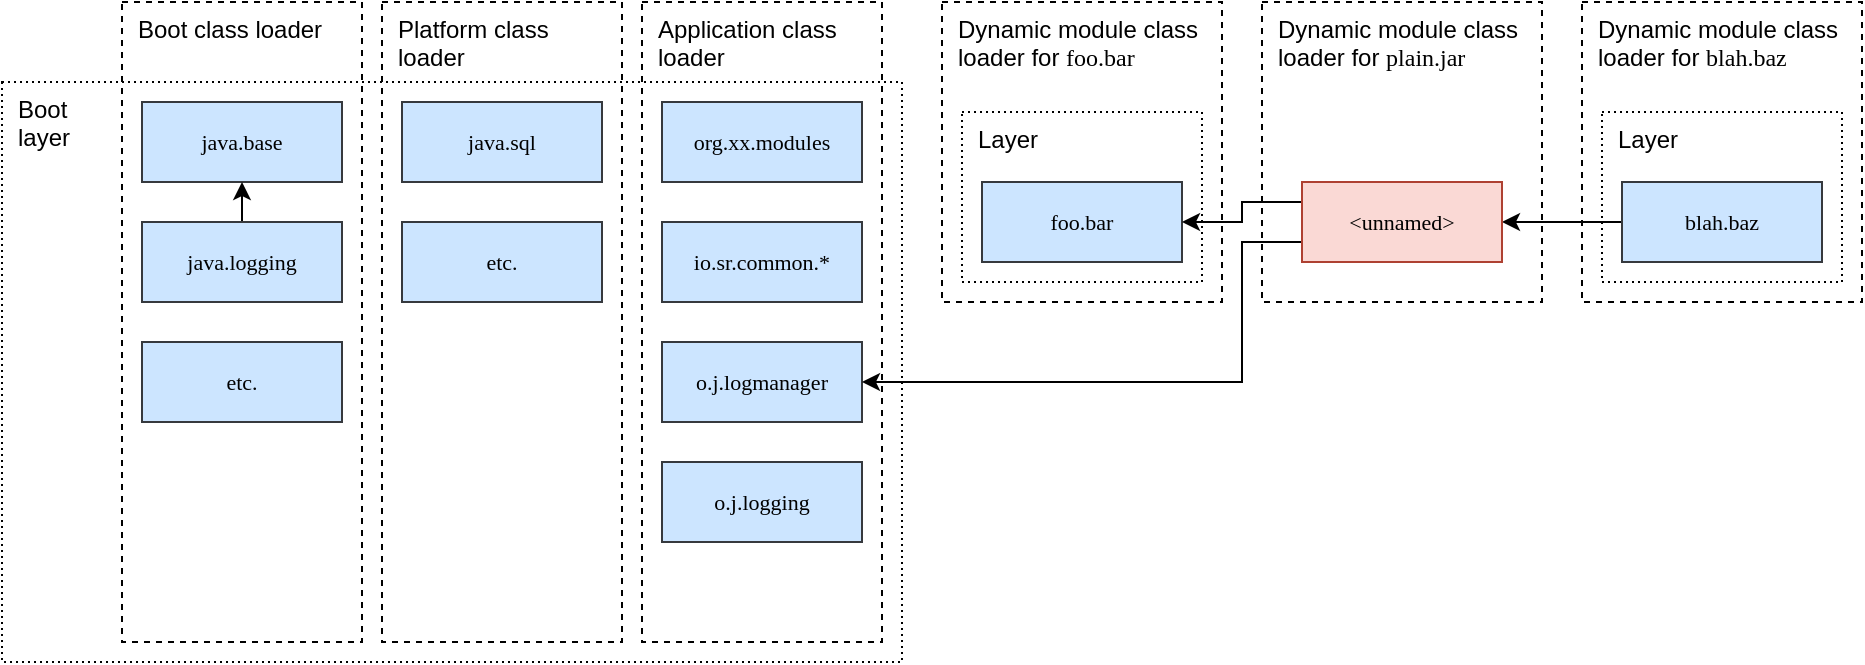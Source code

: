 <mxfile version="24.8.9">
  <diagram name="Page-1" id="qP_2tnTI7hZG0YGUCF7K">
    <mxGraphModel dx="1129" dy="714" grid="1" gridSize="10" guides="1" tooltips="1" connect="1" arrows="1" fold="1" page="1" pageScale="1" pageWidth="1100" pageHeight="850" math="0" shadow="0">
      <root>
        <mxCell id="0" />
        <mxCell id="1" parent="0" />
        <mxCell id="oSou-K76hDV_5S_J-PpW-50" value="Platform class loader" style="rounded=0;whiteSpace=wrap;html=1;fillColor=none;verticalAlign=top;dashed=1;align=left;spacingLeft=6;" vertex="1" parent="1">
          <mxGeometry x="210" y="30" width="120" height="320" as="geometry" />
        </mxCell>
        <mxCell id="oSou-K76hDV_5S_J-PpW-42" value="Boot class loader" style="rounded=0;whiteSpace=wrap;html=1;fillColor=none;verticalAlign=top;dashed=1;align=left;spacingLeft=6;" vertex="1" parent="1">
          <mxGeometry x="80" y="30" width="120" height="320" as="geometry" />
        </mxCell>
        <mxCell id="oSou-K76hDV_5S_J-PpW-53" value="Boot&lt;div&gt;layer&lt;/div&gt;" style="rounded=0;whiteSpace=wrap;html=1;dashed=1;dashPattern=1 2;align=left;verticalAlign=top;fillColor=none;spacingLeft=6;" vertex="1" parent="1">
          <mxGeometry x="20" y="70" width="450" height="290" as="geometry" />
        </mxCell>
        <mxCell id="oSou-K76hDV_5S_J-PpW-43" value="&lt;font&gt;java.base&lt;/font&gt;" style="rounded=0;whiteSpace=wrap;html=1;fontFamily=Verdana;fillColor=#cce5ff;strokeColor=#36393d;fontSize=11;" vertex="1" parent="1">
          <mxGeometry x="90" y="80" width="100" height="40" as="geometry" />
        </mxCell>
        <mxCell id="oSou-K76hDV_5S_J-PpW-49" style="edgeStyle=orthogonalEdgeStyle;rounded=0;orthogonalLoop=1;jettySize=auto;html=1;exitX=0.5;exitY=0;exitDx=0;exitDy=0;entryX=0.5;entryY=1;entryDx=0;entryDy=0;" edge="1" parent="1" source="oSou-K76hDV_5S_J-PpW-44" target="oSou-K76hDV_5S_J-PpW-43">
          <mxGeometry relative="1" as="geometry" />
        </mxCell>
        <mxCell id="oSou-K76hDV_5S_J-PpW-44" value="java.logging" style="rounded=0;whiteSpace=wrap;html=1;fontFamily=Verdana;fillColor=#cce5ff;strokeColor=#36393d;fontSize=11;" vertex="1" parent="1">
          <mxGeometry x="90" y="140" width="100" height="40" as="geometry" />
        </mxCell>
        <mxCell id="oSou-K76hDV_5S_J-PpW-47" value="etc." style="rounded=0;whiteSpace=wrap;html=1;fillColor=#cce5ff;strokeColor=#36393d;fontFamily=Verdana;fontSize=11;" vertex="1" parent="1">
          <mxGeometry x="90" y="200" width="100" height="40" as="geometry" />
        </mxCell>
        <mxCell id="oSou-K76hDV_5S_J-PpW-51" value="&lt;font&gt;java.sql&lt;/font&gt;" style="rounded=0;whiteSpace=wrap;html=1;fontFamily=Verdana;fillColor=#cce5ff;strokeColor=#36393d;fontSize=11;" vertex="1" parent="1">
          <mxGeometry x="220" y="80" width="100" height="40" as="geometry" />
        </mxCell>
        <mxCell id="oSou-K76hDV_5S_J-PpW-52" value="etc." style="rounded=0;whiteSpace=wrap;html=1;fillColor=#cce5ff;strokeColor=#36393d;fontFamily=Verdana;fontSize=11;" vertex="1" parent="1">
          <mxGeometry x="220" y="140" width="100" height="40" as="geometry" />
        </mxCell>
        <mxCell id="oSou-K76hDV_5S_J-PpW-54" value="Application class loader" style="rounded=0;whiteSpace=wrap;html=1;fillColor=none;verticalAlign=top;dashed=1;align=left;spacingLeft=6;" vertex="1" parent="1">
          <mxGeometry x="340" y="30" width="120" height="320" as="geometry" />
        </mxCell>
        <mxCell id="oSou-K76hDV_5S_J-PpW-55" value="org.xx.modules" style="rounded=0;whiteSpace=wrap;html=1;fillColor=#cce5ff;strokeColor=#36393d;fontFamily=Verdana;fontSize=11;" vertex="1" parent="1">
          <mxGeometry x="350" y="80" width="100" height="40" as="geometry" />
        </mxCell>
        <mxCell id="oSou-K76hDV_5S_J-PpW-56" value="io.sr.common.*" style="rounded=0;whiteSpace=wrap;html=1;fillColor=#cce5ff;strokeColor=#36393d;fontFamily=Verdana;fontSize=11;" vertex="1" parent="1">
          <mxGeometry x="350" y="140" width="100" height="40" as="geometry" />
        </mxCell>
        <mxCell id="oSou-K76hDV_5S_J-PpW-57" value="o.j.logmanager" style="rounded=0;whiteSpace=wrap;html=1;fillColor=#cce5ff;strokeColor=#36393d;fontFamily=Verdana;fontSize=11;" vertex="1" parent="1">
          <mxGeometry x="350" y="200" width="100" height="40" as="geometry" />
        </mxCell>
        <mxCell id="oSou-K76hDV_5S_J-PpW-58" value="o.j.logging" style="rounded=0;whiteSpace=wrap;html=1;fillColor=#cce5ff;strokeColor=#36393d;fontFamily=Verdana;fontSize=11;" vertex="1" parent="1">
          <mxGeometry x="350" y="260" width="100" height="40" as="geometry" />
        </mxCell>
        <mxCell id="oSou-K76hDV_5S_J-PpW-60" value="Dynamic module class loader for &lt;font face=&quot;Verdana&quot;&gt;foo.bar&lt;/font&gt;" style="rounded=0;whiteSpace=wrap;html=1;fillColor=none;verticalAlign=top;dashed=1;align=left;spacingLeft=6;" vertex="1" parent="1">
          <mxGeometry x="490" y="30" width="140" height="150" as="geometry" />
        </mxCell>
        <mxCell id="oSou-K76hDV_5S_J-PpW-61" value="Layer" style="rounded=0;whiteSpace=wrap;html=1;dashed=1;dashPattern=1 2;align=left;verticalAlign=top;fillColor=none;spacingLeft=6;" vertex="1" parent="1">
          <mxGeometry x="500" y="85" width="120" height="85" as="geometry" />
        </mxCell>
        <mxCell id="oSou-K76hDV_5S_J-PpW-63" value="&lt;font&gt;foo.bar&lt;/font&gt;" style="rounded=0;whiteSpace=wrap;html=1;fontFamily=Verdana;fillColor=#cce5ff;strokeColor=#36393d;fontSize=11;" vertex="1" parent="1">
          <mxGeometry x="510" y="120" width="100" height="40" as="geometry" />
        </mxCell>
        <mxCell id="oSou-K76hDV_5S_J-PpW-64" value="Dynamic module class loader for &lt;font face=&quot;Verdana&quot;&gt;blah.baz&lt;/font&gt;" style="rounded=0;whiteSpace=wrap;html=1;fillColor=none;verticalAlign=top;dashed=1;align=left;spacingLeft=6;" vertex="1" parent="1">
          <mxGeometry x="810" y="30" width="140" height="150" as="geometry" />
        </mxCell>
        <mxCell id="oSou-K76hDV_5S_J-PpW-65" value="Layer" style="rounded=0;whiteSpace=wrap;html=1;dashed=1;dashPattern=1 2;align=left;verticalAlign=top;fillColor=none;spacingLeft=6;" vertex="1" parent="1">
          <mxGeometry x="820" y="85" width="120" height="85" as="geometry" />
        </mxCell>
        <mxCell id="oSou-K76hDV_5S_J-PpW-69" style="edgeStyle=orthogonalEdgeStyle;rounded=0;orthogonalLoop=1;jettySize=auto;html=1;exitX=0;exitY=0.5;exitDx=0;exitDy=0;" edge="1" parent="1" source="oSou-K76hDV_5S_J-PpW-66" target="oSou-K76hDV_5S_J-PpW-68">
          <mxGeometry relative="1" as="geometry" />
        </mxCell>
        <mxCell id="oSou-K76hDV_5S_J-PpW-66" value="&lt;font&gt;blah.baz&lt;/font&gt;" style="rounded=0;whiteSpace=wrap;html=1;fontFamily=Verdana;fillColor=#cce5ff;strokeColor=#36393d;fontSize=11;" vertex="1" parent="1">
          <mxGeometry x="830" y="120" width="100" height="40" as="geometry" />
        </mxCell>
        <mxCell id="oSou-K76hDV_5S_J-PpW-67" value="Dynamic module class loader for &lt;font face=&quot;Verdana&quot;&gt;plain.jar&lt;/font&gt;" style="rounded=0;whiteSpace=wrap;html=1;fillColor=none;verticalAlign=top;dashed=1;align=left;spacingLeft=6;" vertex="1" parent="1">
          <mxGeometry x="650" y="30" width="140" height="150" as="geometry" />
        </mxCell>
        <mxCell id="oSou-K76hDV_5S_J-PpW-70" style="edgeStyle=orthogonalEdgeStyle;rounded=0;orthogonalLoop=1;jettySize=auto;html=1;exitX=0;exitY=0.25;exitDx=0;exitDy=0;entryX=1;entryY=0.5;entryDx=0;entryDy=0;" edge="1" parent="1" source="oSou-K76hDV_5S_J-PpW-68" target="oSou-K76hDV_5S_J-PpW-63">
          <mxGeometry relative="1" as="geometry" />
        </mxCell>
        <mxCell id="oSou-K76hDV_5S_J-PpW-71" style="edgeStyle=orthogonalEdgeStyle;rounded=0;orthogonalLoop=1;jettySize=auto;html=1;exitX=0;exitY=0.75;exitDx=0;exitDy=0;entryX=1;entryY=0.5;entryDx=0;entryDy=0;" edge="1" parent="1" source="oSou-K76hDV_5S_J-PpW-68" target="oSou-K76hDV_5S_J-PpW-57">
          <mxGeometry relative="1" as="geometry">
            <Array as="points">
              <mxPoint x="640" y="150" />
              <mxPoint x="640" y="220" />
            </Array>
          </mxGeometry>
        </mxCell>
        <mxCell id="oSou-K76hDV_5S_J-PpW-68" value="&lt;font&gt;&amp;lt;unnamed&amp;gt;&lt;/font&gt;" style="rounded=0;whiteSpace=wrap;html=1;fontFamily=Verdana;fillColor=#fad9d5;strokeColor=#ae4132;fontSize=11;" vertex="1" parent="1">
          <mxGeometry x="670" y="120" width="100" height="40" as="geometry" />
        </mxCell>
      </root>
    </mxGraphModel>
  </diagram>
</mxfile>
